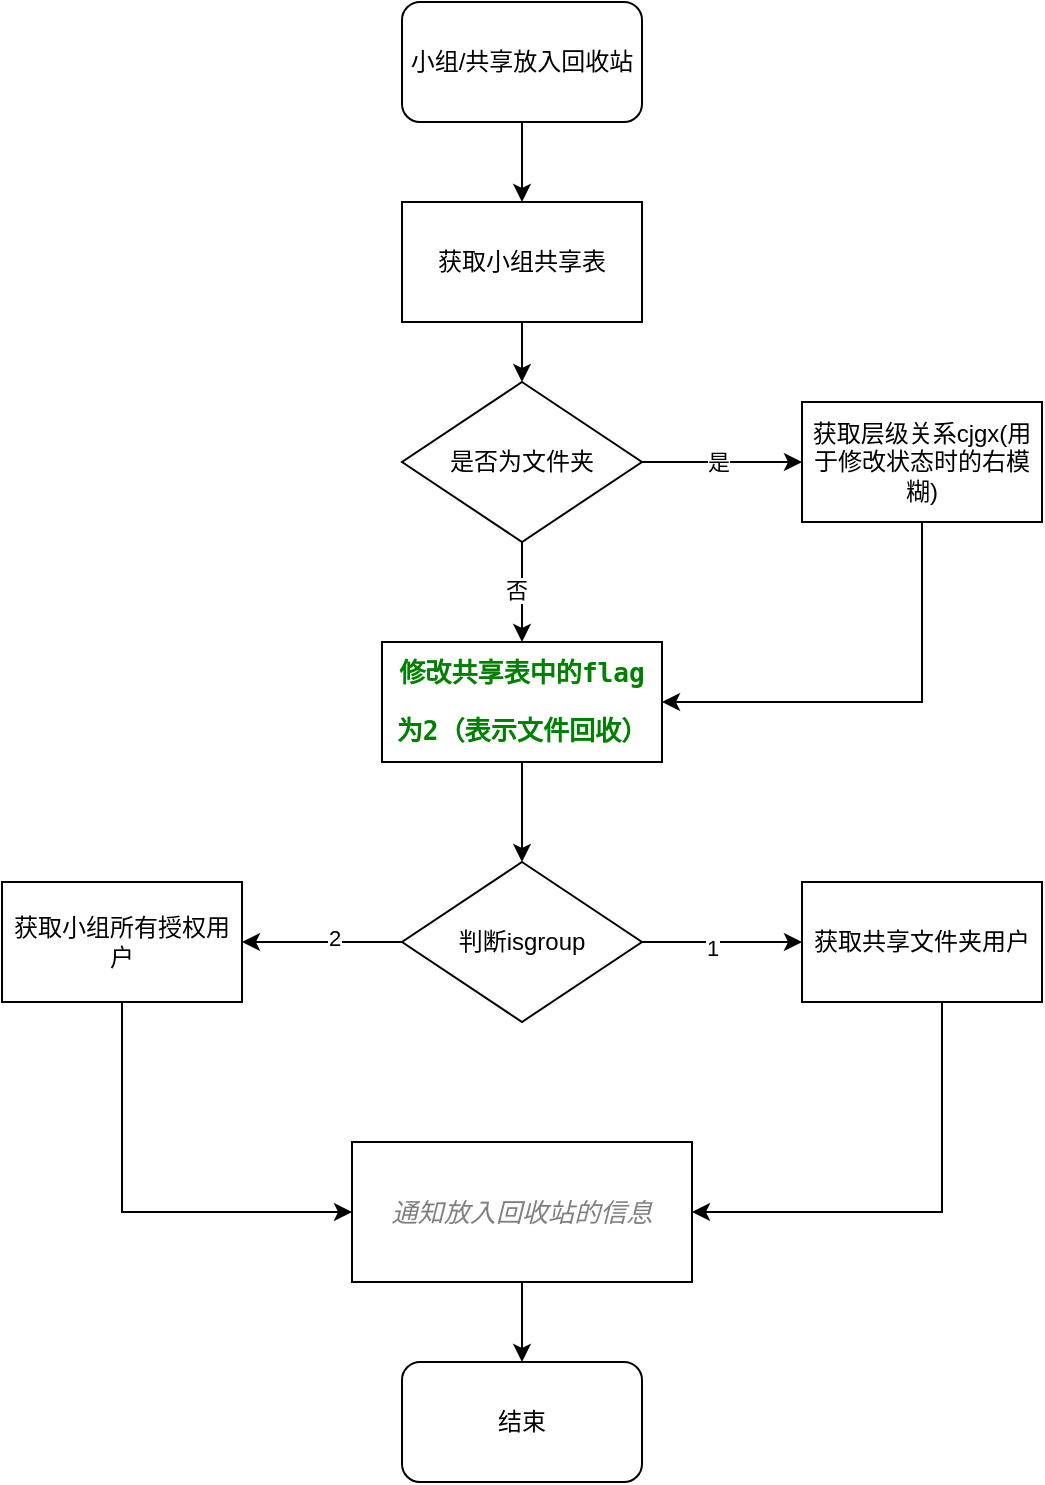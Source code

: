 <mxfile version="16.5.6" type="github">
  <diagram id="3Xy6jnCuUb8Lf5PushDl" name="Page-1">
    <mxGraphModel dx="903" dy="1154" grid="1" gridSize="10" guides="1" tooltips="1" connect="1" arrows="1" fold="1" page="1" pageScale="1" pageWidth="827" pageHeight="1169" math="0" shadow="0">
      <root>
        <mxCell id="0" />
        <mxCell id="1" parent="0" />
        <mxCell id="fLkVbRIk5GLMMvqUKnvY-5" value="" style="edgeStyle=orthogonalEdgeStyle;rounded=0;orthogonalLoop=1;jettySize=auto;html=1;" edge="1" parent="1" source="fLkVbRIk5GLMMvqUKnvY-1" target="fLkVbRIk5GLMMvqUKnvY-4">
          <mxGeometry relative="1" as="geometry" />
        </mxCell>
        <mxCell id="fLkVbRIk5GLMMvqUKnvY-1" value="获取小组共享表" style="rounded=0;whiteSpace=wrap;html=1;" vertex="1" parent="1">
          <mxGeometry x="340" y="200" width="120" height="60" as="geometry" />
        </mxCell>
        <mxCell id="fLkVbRIk5GLMMvqUKnvY-3" value="" style="edgeStyle=orthogonalEdgeStyle;rounded=0;orthogonalLoop=1;jettySize=auto;html=1;" edge="1" parent="1" source="fLkVbRIk5GLMMvqUKnvY-2" target="fLkVbRIk5GLMMvqUKnvY-1">
          <mxGeometry relative="1" as="geometry" />
        </mxCell>
        <mxCell id="fLkVbRIk5GLMMvqUKnvY-2" value="小组/共享放入回收站" style="rounded=1;whiteSpace=wrap;html=1;" vertex="1" parent="1">
          <mxGeometry x="340" y="100" width="120" height="60" as="geometry" />
        </mxCell>
        <mxCell id="fLkVbRIk5GLMMvqUKnvY-7" value="" style="edgeStyle=orthogonalEdgeStyle;rounded=0;orthogonalLoop=1;jettySize=auto;html=1;" edge="1" parent="1" source="fLkVbRIk5GLMMvqUKnvY-4" target="fLkVbRIk5GLMMvqUKnvY-6">
          <mxGeometry relative="1" as="geometry" />
        </mxCell>
        <mxCell id="fLkVbRIk5GLMMvqUKnvY-8" value="是" style="edgeLabel;html=1;align=center;verticalAlign=middle;resizable=0;points=[];" vertex="1" connectable="0" parent="fLkVbRIk5GLMMvqUKnvY-7">
          <mxGeometry x="-0.05" relative="1" as="geometry">
            <mxPoint as="offset" />
          </mxGeometry>
        </mxCell>
        <mxCell id="fLkVbRIk5GLMMvqUKnvY-10" value="" style="edgeStyle=orthogonalEdgeStyle;rounded=0;orthogonalLoop=1;jettySize=auto;html=1;" edge="1" parent="1" source="fLkVbRIk5GLMMvqUKnvY-4" target="fLkVbRIk5GLMMvqUKnvY-9">
          <mxGeometry relative="1" as="geometry" />
        </mxCell>
        <mxCell id="fLkVbRIk5GLMMvqUKnvY-11" value="否" style="edgeLabel;html=1;align=center;verticalAlign=middle;resizable=0;points=[];" vertex="1" connectable="0" parent="fLkVbRIk5GLMMvqUKnvY-10">
          <mxGeometry x="-0.067" y="-3" relative="1" as="geometry">
            <mxPoint as="offset" />
          </mxGeometry>
        </mxCell>
        <mxCell id="fLkVbRIk5GLMMvqUKnvY-4" value="是否为文件夹" style="rhombus;whiteSpace=wrap;html=1;rounded=0;" vertex="1" parent="1">
          <mxGeometry x="340" y="290" width="120" height="80" as="geometry" />
        </mxCell>
        <mxCell id="fLkVbRIk5GLMMvqUKnvY-12" style="edgeStyle=orthogonalEdgeStyle;rounded=0;orthogonalLoop=1;jettySize=auto;html=1;entryX=1;entryY=0.5;entryDx=0;entryDy=0;" edge="1" parent="1" source="fLkVbRIk5GLMMvqUKnvY-6" target="fLkVbRIk5GLMMvqUKnvY-9">
          <mxGeometry relative="1" as="geometry">
            <Array as="points">
              <mxPoint x="600" y="450" />
            </Array>
          </mxGeometry>
        </mxCell>
        <mxCell id="fLkVbRIk5GLMMvqUKnvY-6" value="获取层级关系cjgx(用于修改状态时的右模糊)" style="whiteSpace=wrap;html=1;rounded=0;" vertex="1" parent="1">
          <mxGeometry x="540" y="300" width="120" height="60" as="geometry" />
        </mxCell>
        <mxCell id="fLkVbRIk5GLMMvqUKnvY-14" value="" style="edgeStyle=orthogonalEdgeStyle;rounded=0;orthogonalLoop=1;jettySize=auto;html=1;" edge="1" parent="1" source="fLkVbRIk5GLMMvqUKnvY-9" target="fLkVbRIk5GLMMvqUKnvY-13">
          <mxGeometry relative="1" as="geometry" />
        </mxCell>
        <mxCell id="fLkVbRIk5GLMMvqUKnvY-9" value="&lt;pre style=&quot;background-color: rgb(255 , 255 , 255) ; font-family: &amp;#34;jetbrains mono&amp;#34; , monospace ; font-size: 9.8pt&quot;&gt;&lt;font color=&quot;#008000&quot;&gt;&lt;b&gt;修改共享表中的flag&lt;/b&gt;&lt;/font&gt;&lt;/pre&gt;&lt;pre style=&quot;background-color: rgb(255 , 255 , 255) ; font-family: &amp;#34;jetbrains mono&amp;#34; , monospace ; font-size: 9.8pt&quot;&gt;&lt;font color=&quot;#008000&quot;&gt;&lt;b&gt;为2（表示文件回收）&lt;/b&gt;&lt;/font&gt;&lt;/pre&gt;" style="whiteSpace=wrap;html=1;rounded=0;" vertex="1" parent="1">
          <mxGeometry x="330" y="420" width="140" height="60" as="geometry" />
        </mxCell>
        <mxCell id="fLkVbRIk5GLMMvqUKnvY-16" value="" style="edgeStyle=orthogonalEdgeStyle;rounded=0;orthogonalLoop=1;jettySize=auto;html=1;" edge="1" parent="1" source="fLkVbRIk5GLMMvqUKnvY-13" target="fLkVbRIk5GLMMvqUKnvY-15">
          <mxGeometry relative="1" as="geometry" />
        </mxCell>
        <mxCell id="fLkVbRIk5GLMMvqUKnvY-17" value="1" style="edgeLabel;html=1;align=center;verticalAlign=middle;resizable=0;points=[];" vertex="1" connectable="0" parent="fLkVbRIk5GLMMvqUKnvY-16">
          <mxGeometry x="-0.138" y="-3" relative="1" as="geometry">
            <mxPoint as="offset" />
          </mxGeometry>
        </mxCell>
        <mxCell id="fLkVbRIk5GLMMvqUKnvY-19" value="" style="edgeStyle=orthogonalEdgeStyle;rounded=0;orthogonalLoop=1;jettySize=auto;html=1;" edge="1" parent="1" source="fLkVbRIk5GLMMvqUKnvY-13" target="fLkVbRIk5GLMMvqUKnvY-18">
          <mxGeometry relative="1" as="geometry" />
        </mxCell>
        <mxCell id="fLkVbRIk5GLMMvqUKnvY-20" value="2" style="edgeLabel;html=1;align=center;verticalAlign=middle;resizable=0;points=[];" vertex="1" connectable="0" parent="fLkVbRIk5GLMMvqUKnvY-19">
          <mxGeometry x="-0.113" y="-2" relative="1" as="geometry">
            <mxPoint x="1" as="offset" />
          </mxGeometry>
        </mxCell>
        <mxCell id="fLkVbRIk5GLMMvqUKnvY-13" value="判断isgroup" style="rhombus;whiteSpace=wrap;html=1;rounded=0;" vertex="1" parent="1">
          <mxGeometry x="340" y="530" width="120" height="80" as="geometry" />
        </mxCell>
        <mxCell id="fLkVbRIk5GLMMvqUKnvY-24" style="edgeStyle=orthogonalEdgeStyle;rounded=0;orthogonalLoop=1;jettySize=auto;html=1;entryX=1;entryY=0.5;entryDx=0;entryDy=0;" edge="1" parent="1" source="fLkVbRIk5GLMMvqUKnvY-15" target="fLkVbRIk5GLMMvqUKnvY-22">
          <mxGeometry relative="1" as="geometry">
            <mxPoint x="600" y="630" as="targetPoint" />
            <Array as="points">
              <mxPoint x="610" y="705" />
            </Array>
          </mxGeometry>
        </mxCell>
        <mxCell id="fLkVbRIk5GLMMvqUKnvY-15" value="获取共享文件夹用户" style="whiteSpace=wrap;html=1;rounded=0;" vertex="1" parent="1">
          <mxGeometry x="540" y="540" width="120" height="60" as="geometry" />
        </mxCell>
        <mxCell id="fLkVbRIk5GLMMvqUKnvY-25" style="edgeStyle=orthogonalEdgeStyle;rounded=0;orthogonalLoop=1;jettySize=auto;html=1;entryX=0;entryY=0.5;entryDx=0;entryDy=0;" edge="1" parent="1" source="fLkVbRIk5GLMMvqUKnvY-18" target="fLkVbRIk5GLMMvqUKnvY-22">
          <mxGeometry relative="1" as="geometry">
            <Array as="points">
              <mxPoint x="200" y="705" />
            </Array>
          </mxGeometry>
        </mxCell>
        <mxCell id="fLkVbRIk5GLMMvqUKnvY-18" value="获取小组所有授权用户" style="whiteSpace=wrap;html=1;rounded=0;" vertex="1" parent="1">
          <mxGeometry x="140" y="540" width="120" height="60" as="geometry" />
        </mxCell>
        <mxCell id="fLkVbRIk5GLMMvqUKnvY-28" value="" style="edgeStyle=orthogonalEdgeStyle;rounded=0;orthogonalLoop=1;jettySize=auto;html=1;" edge="1" parent="1" source="fLkVbRIk5GLMMvqUKnvY-22" target="fLkVbRIk5GLMMvqUKnvY-27">
          <mxGeometry relative="1" as="geometry" />
        </mxCell>
        <mxCell id="fLkVbRIk5GLMMvqUKnvY-22" value="&lt;pre style=&quot;background-color: rgb(255 , 255 , 255) ; font-family: &amp;#34;jetbrains mono&amp;#34; , monospace ; font-size: 9.8pt&quot;&gt;&lt;span style=&quot;color: #808080 ; font-style: italic&quot;&gt;通知放入回收站的信息&lt;/span&gt;&lt;/pre&gt;" style="rounded=0;whiteSpace=wrap;html=1;" vertex="1" parent="1">
          <mxGeometry x="315" y="670" width="170" height="70" as="geometry" />
        </mxCell>
        <mxCell id="fLkVbRIk5GLMMvqUKnvY-27" value="结束" style="rounded=1;whiteSpace=wrap;html=1;" vertex="1" parent="1">
          <mxGeometry x="340" y="780" width="120" height="60" as="geometry" />
        </mxCell>
      </root>
    </mxGraphModel>
  </diagram>
</mxfile>
